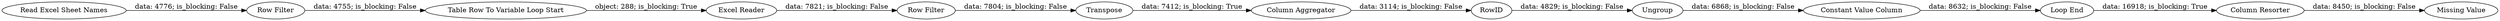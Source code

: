 digraph {
	"-7207275523806076355_1" [label="Excel Reader"]
	"-7207275523806076355_4" [label="Row Filter"]
	"-7207275523806076355_7" [label="Row Filter"]
	"-7207275523806076355_13" [label="Column Resorter"]
	"-7207275523806076355_14" [label="Missing Value"]
	"-7207275523806076355_11" [label=RowID]
	"-7207275523806076355_10" [label=Ungroup]
	"-7207275523806076355_2" [label="Read Excel Sheet Names"]
	"-7207275523806076355_6" [label="Loop End"]
	"-7207275523806076355_12" [label="Constant Value Column"]
	"-7207275523806076355_5" [label="Table Row To Variable Loop Start"]
	"-7207275523806076355_9" [label="Column Aggregator"]
	"-7207275523806076355_8" [label=Transpose]
	"-7207275523806076355_2" -> "-7207275523806076355_4" [label="data: 4776; is_blocking: False"]
	"-7207275523806076355_13" -> "-7207275523806076355_14" [label="data: 8450; is_blocking: False"]
	"-7207275523806076355_10" -> "-7207275523806076355_12" [label="data: 6868; is_blocking: False"]
	"-7207275523806076355_7" -> "-7207275523806076355_8" [label="data: 7804; is_blocking: False"]
	"-7207275523806076355_8" -> "-7207275523806076355_9" [label="data: 7412; is_blocking: True"]
	"-7207275523806076355_9" -> "-7207275523806076355_11" [label="data: 3114; is_blocking: False"]
	"-7207275523806076355_12" -> "-7207275523806076355_6" [label="data: 8632; is_blocking: False"]
	"-7207275523806076355_5" -> "-7207275523806076355_1" [label="object: 288; is_blocking: True"]
	"-7207275523806076355_1" -> "-7207275523806076355_7" [label="data: 7821; is_blocking: False"]
	"-7207275523806076355_4" -> "-7207275523806076355_5" [label="data: 4755; is_blocking: False"]
	"-7207275523806076355_6" -> "-7207275523806076355_13" [label="data: 16918; is_blocking: True"]
	"-7207275523806076355_11" -> "-7207275523806076355_10" [label="data: 4829; is_blocking: False"]
	rankdir=LR
}
